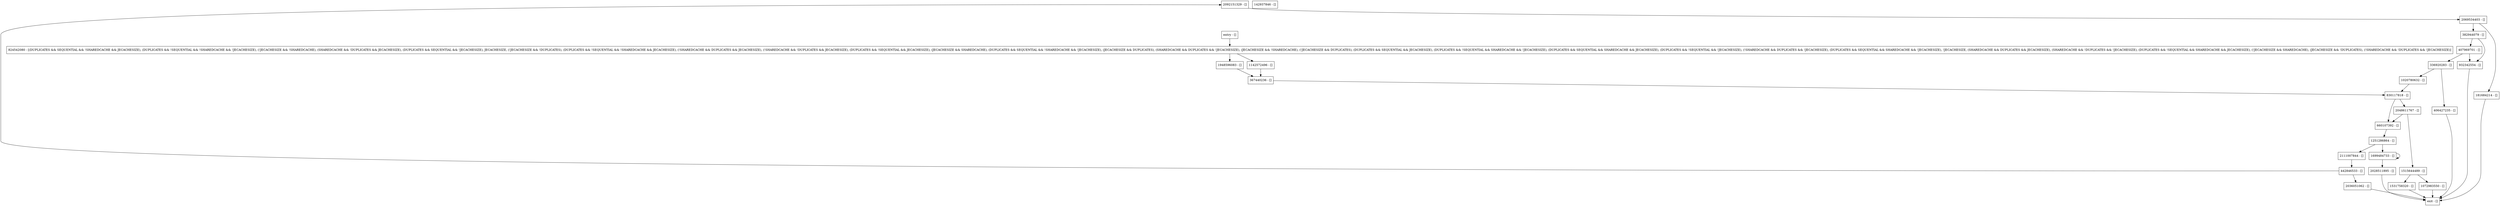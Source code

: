 digraph notifyVictim {
node [shape=record];
2092151329 [label="2092151329 - []"];
2036051062 [label="2036051062 - []"];
2111007844 [label="2111007844 - []"];
336920283 [label="336920283 - []"];
932342554 [label="932342554 - []"];
2048611767 [label="2048611767 - []"];
824542080 [label="824542080 - [(DUPLICATES && SEQUENTIAL && !SHAREDCACHE && JECACHESIZE), (DUPLICATES && !SEQUENTIAL && !SHAREDCACHE && !JECACHESIZE), (!JECACHESIZE && !SHAREDCACHE), (SHAREDCACHE && !DUPLICATES && JECACHESIZE), (DUPLICATES && SEQUENTIAL && !JECACHESIZE), JECACHESIZE, (!JECACHESIZE && !DUPLICATES), (DUPLICATES && !SEQUENTIAL && !SHAREDCACHE && JECACHESIZE), (!SHAREDCACHE && DUPLICATES && JECACHESIZE), (!SHAREDCACHE && !DUPLICATES && JECACHESIZE), (DUPLICATES && !SEQUENTIAL && JECACHESIZE), (JECACHESIZE && SHAREDCACHE), (DUPLICATES && SEQUENTIAL && !SHAREDCACHE && !JECACHESIZE), (JECACHESIZE && DUPLICATES), (SHAREDCACHE && DUPLICATES && !JECACHESIZE), (JECACHESIZE && !SHAREDCACHE), (!JECACHESIZE && DUPLICATES), (DUPLICATES && SEQUENTIAL && JECACHESIZE), (DUPLICATES && !SEQUENTIAL && SHAREDCACHE && !JECACHESIZE), (DUPLICATES && SEQUENTIAL && SHAREDCACHE && JECACHESIZE), (DUPLICATES && !SEQUENTIAL && !JECACHESIZE), (!SHAREDCACHE && DUPLICATES && !JECACHESIZE), (DUPLICATES && SEQUENTIAL && SHAREDCACHE && !JECACHESIZE), !JECACHESIZE, (SHAREDCACHE && DUPLICATES && JECACHESIZE), (SHAREDCACHE && !DUPLICATES && !JECACHESIZE), (DUPLICATES && !SEQUENTIAL && SHAREDCACHE && JECACHESIZE), (!JECACHESIZE && SHAREDCACHE), (JECACHESIZE && !DUPLICATES), (!SHAREDCACHE && !DUPLICATES && !JECACHESIZE)]"];
830117818 [label="830117818 - []"];
142937846 [label="142937846 - []"];
1948596083 [label="1948596083 - []"];
407969701 [label="407969701 - []"];
2028511895 [label="2028511895 - []"];
367440236 [label="367440236 - []"];
1251286864 [label="1251286864 - []"];
1515644489 [label="1515644489 - []"];
1531758320 [label="1531758320 - []"];
1699484733 [label="1699484733 - []"];
2069534403 [label="2069534403 - []"];
1020780632 [label="1020780632 - []"];
442846533 [label="442846533 - []"];
406427235 [label="406427235 - []"];
entry [label="entry - []"];
exit [label="exit - []"];
660107392 [label="660107392 - []"];
382944079 [label="382944079 - []"];
181684214 [label="181684214 - []"];
1142572496 [label="1142572496 - []"];
1072983550 [label="1072983550 - []"];
entry;
exit;
2092151329 -> 2069534403;
2036051062 -> exit;
2111007844 -> 442846533;
336920283 -> 406427235;
336920283 -> 1020780632;
932342554 -> exit;
2048611767 -> 660107392;
2048611767 -> 1515644489;
824542080 -> 1142572496;
824542080 -> 1948596083;
830117818 -> 660107392;
830117818 -> 2048611767;
1948596083 -> 367440236;
407969701 -> 932342554;
407969701 -> 336920283;
2028511895 -> exit;
367440236 -> 830117818;
1251286864 -> 1699484733;
1251286864 -> 2111007844;
1515644489 -> 1072983550;
1515644489 -> 1531758320;
1531758320 -> exit;
1699484733 -> 1699484733;
1699484733 -> 2028511895;
2069534403 -> 382944079;
2069534403 -> 181684214;
1020780632 -> 830117818;
442846533 -> 2092151329;
442846533 -> 2036051062;
406427235 -> exit;
entry -> 824542080;
660107392 -> 1251286864;
382944079 -> 932342554;
382944079 -> 407969701;
181684214 -> exit;
1142572496 -> 367440236;
1072983550 -> exit;
}
